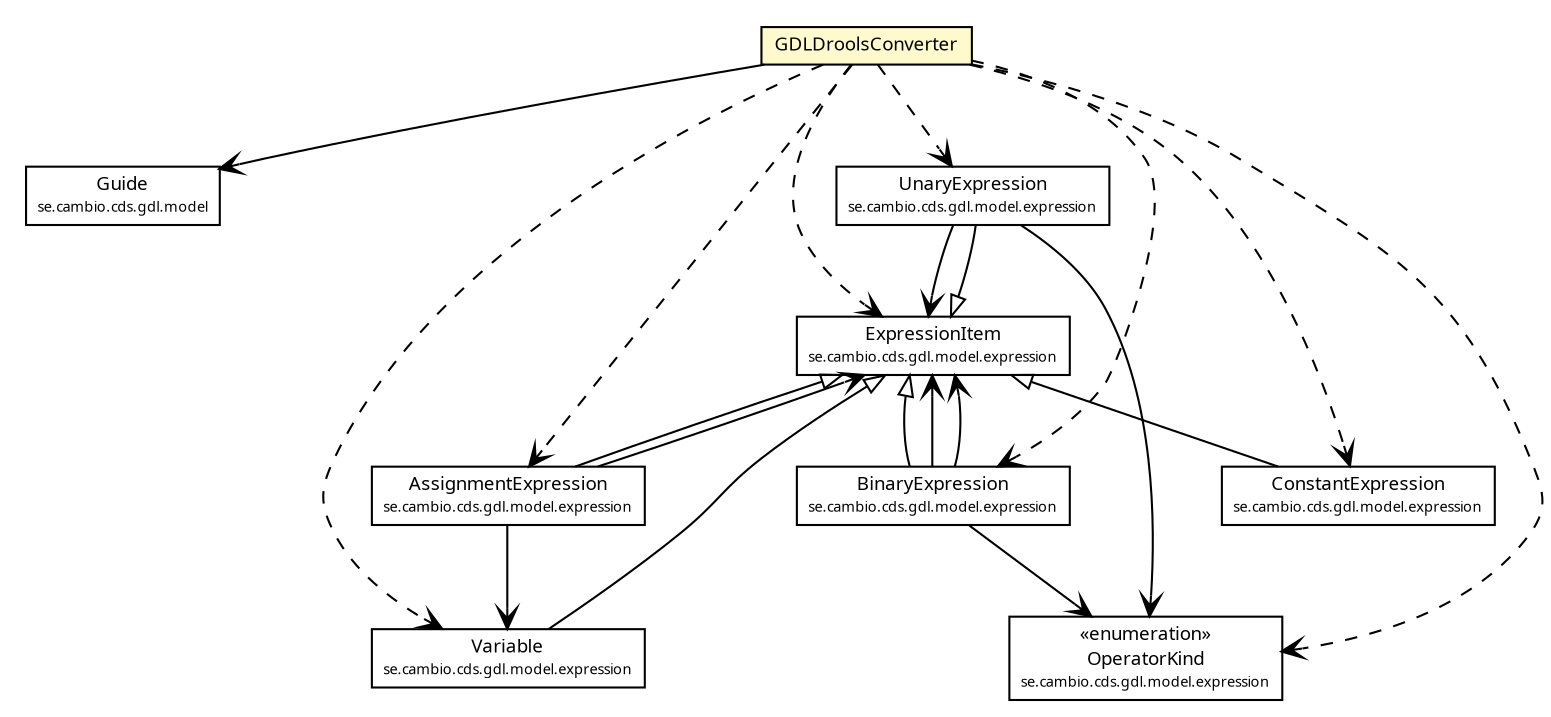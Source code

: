 #!/usr/local/bin/dot
#
# Class diagram 
# Generated by UMLGraph version R5_6 (http://www.umlgraph.org/)
#

digraph G {
	edge [fontname="Trebuchet MS",fontsize=10,labelfontname="Trebuchet MS",labelfontsize=10];
	node [fontname="Trebuchet MS",fontsize=10,shape=plaintext];
	nodesep=0.25;
	ranksep=0.5;
	// se.cambio.cds.gdl.model.Guide
	c198166 [label=<<table title="se.cambio.cds.gdl.model.Guide" border="0" cellborder="1" cellspacing="0" cellpadding="2" port="p" href="../../model/Guide.html">
		<tr><td><table border="0" cellspacing="0" cellpadding="1">
<tr><td align="center" balign="center"><font face="Trebuchet MS"> Guide </font></td></tr>
<tr><td align="center" balign="center"><font face="Trebuchet MS" point-size="7.0"> se.cambio.cds.gdl.model </font></td></tr>
		</table></td></tr>
		</table>>, URL="../../model/Guide.html", fontname="Trebuchet MS", fontcolor="black", fontsize=9.0];
	// se.cambio.cds.gdl.model.expression.Variable
	c198172 [label=<<table title="se.cambio.cds.gdl.model.expression.Variable" border="0" cellborder="1" cellspacing="0" cellpadding="2" port="p" href="../../model/expression/Variable.html">
		<tr><td><table border="0" cellspacing="0" cellpadding="1">
<tr><td align="center" balign="center"><font face="Trebuchet MS"> Variable </font></td></tr>
<tr><td align="center" balign="center"><font face="Trebuchet MS" point-size="7.0"> se.cambio.cds.gdl.model.expression </font></td></tr>
		</table></td></tr>
		</table>>, URL="../../model/expression/Variable.html", fontname="Trebuchet MS", fontcolor="black", fontsize=9.0];
	// se.cambio.cds.gdl.model.expression.UnaryExpression
	c198173 [label=<<table title="se.cambio.cds.gdl.model.expression.UnaryExpression" border="0" cellborder="1" cellspacing="0" cellpadding="2" port="p" href="../../model/expression/UnaryExpression.html">
		<tr><td><table border="0" cellspacing="0" cellpadding="1">
<tr><td align="center" balign="center"><font face="Trebuchet MS"> UnaryExpression </font></td></tr>
<tr><td align="center" balign="center"><font face="Trebuchet MS" point-size="7.0"> se.cambio.cds.gdl.model.expression </font></td></tr>
		</table></td></tr>
		</table>>, URL="../../model/expression/UnaryExpression.html", fontname="Trebuchet MS", fontcolor="black", fontsize=9.0];
	// se.cambio.cds.gdl.model.expression.OperatorKind
	c198177 [label=<<table title="se.cambio.cds.gdl.model.expression.OperatorKind" border="0" cellborder="1" cellspacing="0" cellpadding="2" port="p" href="../../model/expression/OperatorKind.html">
		<tr><td><table border="0" cellspacing="0" cellpadding="1">
<tr><td align="center" balign="center"> &#171;enumeration&#187; </td></tr>
<tr><td align="center" balign="center"><font face="Trebuchet MS"> OperatorKind </font></td></tr>
<tr><td align="center" balign="center"><font face="Trebuchet MS" point-size="7.0"> se.cambio.cds.gdl.model.expression </font></td></tr>
		</table></td></tr>
		</table>>, URL="../../model/expression/OperatorKind.html", fontname="Trebuchet MS", fontcolor="black", fontsize=9.0];
	// se.cambio.cds.gdl.model.expression.ExpressionItem
	c198179 [label=<<table title="se.cambio.cds.gdl.model.expression.ExpressionItem" border="0" cellborder="1" cellspacing="0" cellpadding="2" port="p" href="../../model/expression/ExpressionItem.html">
		<tr><td><table border="0" cellspacing="0" cellpadding="1">
<tr><td align="center" balign="center"><font face="Trebuchet MS"> ExpressionItem </font></td></tr>
<tr><td align="center" balign="center"><font face="Trebuchet MS" point-size="7.0"> se.cambio.cds.gdl.model.expression </font></td></tr>
		</table></td></tr>
		</table>>, URL="../../model/expression/ExpressionItem.html", fontname="Trebuchet MS", fontcolor="black", fontsize=9.0];
	// se.cambio.cds.gdl.model.expression.ConstantExpression
	c198181 [label=<<table title="se.cambio.cds.gdl.model.expression.ConstantExpression" border="0" cellborder="1" cellspacing="0" cellpadding="2" port="p" href="../../model/expression/ConstantExpression.html">
		<tr><td><table border="0" cellspacing="0" cellpadding="1">
<tr><td align="center" balign="center"><font face="Trebuchet MS"> ConstantExpression </font></td></tr>
<tr><td align="center" balign="center"><font face="Trebuchet MS" point-size="7.0"> se.cambio.cds.gdl.model.expression </font></td></tr>
		</table></td></tr>
		</table>>, URL="../../model/expression/ConstantExpression.html", fontname="Trebuchet MS", fontcolor="black", fontsize=9.0];
	// se.cambio.cds.gdl.model.expression.BinaryExpression
	c198184 [label=<<table title="se.cambio.cds.gdl.model.expression.BinaryExpression" border="0" cellborder="1" cellspacing="0" cellpadding="2" port="p" href="../../model/expression/BinaryExpression.html">
		<tr><td><table border="0" cellspacing="0" cellpadding="1">
<tr><td align="center" balign="center"><font face="Trebuchet MS"> BinaryExpression </font></td></tr>
<tr><td align="center" balign="center"><font face="Trebuchet MS" point-size="7.0"> se.cambio.cds.gdl.model.expression </font></td></tr>
		</table></td></tr>
		</table>>, URL="../../model/expression/BinaryExpression.html", fontname="Trebuchet MS", fontcolor="black", fontsize=9.0];
	// se.cambio.cds.gdl.model.expression.AssignmentExpression
	c198185 [label=<<table title="se.cambio.cds.gdl.model.expression.AssignmentExpression" border="0" cellborder="1" cellspacing="0" cellpadding="2" port="p" href="../../model/expression/AssignmentExpression.html">
		<tr><td><table border="0" cellspacing="0" cellpadding="1">
<tr><td align="center" balign="center"><font face="Trebuchet MS"> AssignmentExpression </font></td></tr>
<tr><td align="center" balign="center"><font face="Trebuchet MS" point-size="7.0"> se.cambio.cds.gdl.model.expression </font></td></tr>
		</table></td></tr>
		</table>>, URL="../../model/expression/AssignmentExpression.html", fontname="Trebuchet MS", fontcolor="black", fontsize=9.0];
	// se.cambio.cds.gdl.converters.drools.GDLDroolsConverter
	c198518 [label=<<table title="se.cambio.cds.gdl.converters.drools.GDLDroolsConverter" border="0" cellborder="1" cellspacing="0" cellpadding="2" port="p" bgcolor="lemonChiffon" href="./GDLDroolsConverter.html">
		<tr><td><table border="0" cellspacing="0" cellpadding="1">
<tr><td align="center" balign="center"><font face="Trebuchet MS"> GDLDroolsConverter </font></td></tr>
		</table></td></tr>
		</table>>, URL="./GDLDroolsConverter.html", fontname="Trebuchet MS", fontcolor="black", fontsize=9.0];
	//se.cambio.cds.gdl.model.expression.Variable extends se.cambio.cds.gdl.model.expression.ExpressionItem
	c198179:p -> c198172:p [dir=back,arrowtail=empty];
	//se.cambio.cds.gdl.model.expression.UnaryExpression extends se.cambio.cds.gdl.model.expression.ExpressionItem
	c198179:p -> c198173:p [dir=back,arrowtail=empty];
	//se.cambio.cds.gdl.model.expression.ConstantExpression extends se.cambio.cds.gdl.model.expression.ExpressionItem
	c198179:p -> c198181:p [dir=back,arrowtail=empty];
	//se.cambio.cds.gdl.model.expression.BinaryExpression extends se.cambio.cds.gdl.model.expression.ExpressionItem
	c198179:p -> c198184:p [dir=back,arrowtail=empty];
	//se.cambio.cds.gdl.model.expression.AssignmentExpression extends se.cambio.cds.gdl.model.expression.ExpressionItem
	c198179:p -> c198185:p [dir=back,arrowtail=empty];
	// se.cambio.cds.gdl.model.expression.UnaryExpression NAVASSOC se.cambio.cds.gdl.model.expression.ExpressionItem
	c198173:p -> c198179:p [taillabel="", label="", headlabel="", fontname="Trebuchet MS", fontcolor="black", fontsize=10.0, color="black", arrowhead=open];
	// se.cambio.cds.gdl.model.expression.UnaryExpression NAVASSOC se.cambio.cds.gdl.model.expression.OperatorKind
	c198173:p -> c198177:p [taillabel="", label="", headlabel="", fontname="Trebuchet MS", fontcolor="black", fontsize=10.0, color="black", arrowhead=open];
	// se.cambio.cds.gdl.model.expression.BinaryExpression NAVASSOC se.cambio.cds.gdl.model.expression.ExpressionItem
	c198184:p -> c198179:p [taillabel="", label="", headlabel="", fontname="Trebuchet MS", fontcolor="black", fontsize=10.0, color="black", arrowhead=open];
	// se.cambio.cds.gdl.model.expression.BinaryExpression NAVASSOC se.cambio.cds.gdl.model.expression.ExpressionItem
	c198184:p -> c198179:p [taillabel="", label="", headlabel="", fontname="Trebuchet MS", fontcolor="black", fontsize=10.0, color="black", arrowhead=open];
	// se.cambio.cds.gdl.model.expression.BinaryExpression NAVASSOC se.cambio.cds.gdl.model.expression.OperatorKind
	c198184:p -> c198177:p [taillabel="", label="", headlabel="", fontname="Trebuchet MS", fontcolor="black", fontsize=10.0, color="black", arrowhead=open];
	// se.cambio.cds.gdl.model.expression.AssignmentExpression NAVASSOC se.cambio.cds.gdl.model.expression.Variable
	c198185:p -> c198172:p [taillabel="", label="", headlabel="", fontname="Trebuchet MS", fontcolor="black", fontsize=10.0, color="black", arrowhead=open];
	// se.cambio.cds.gdl.model.expression.AssignmentExpression NAVASSOC se.cambio.cds.gdl.model.expression.ExpressionItem
	c198185:p -> c198179:p [taillabel="", label="", headlabel="", fontname="Trebuchet MS", fontcolor="black", fontsize=10.0, color="black", arrowhead=open];
	// se.cambio.cds.gdl.converters.drools.GDLDroolsConverter NAVASSOC se.cambio.cds.gdl.model.Guide
	c198518:p -> c198166:p [taillabel="", label="", headlabel="", fontname="Trebuchet MS", fontcolor="black", fontsize=10.0, color="black", arrowhead=open];
	// se.cambio.cds.gdl.converters.drools.GDLDroolsConverter DEPEND se.cambio.cds.gdl.model.expression.UnaryExpression
	c198518:p -> c198173:p [taillabel="", label="", headlabel="", fontname="Trebuchet MS", fontcolor="black", fontsize=10.0, color="black", arrowhead=open, style=dashed];
	// se.cambio.cds.gdl.converters.drools.GDLDroolsConverter DEPEND se.cambio.cds.gdl.model.expression.BinaryExpression
	c198518:p -> c198184:p [taillabel="", label="", headlabel="", fontname="Trebuchet MS", fontcolor="black", fontsize=10.0, color="black", arrowhead=open, style=dashed];
	// se.cambio.cds.gdl.converters.drools.GDLDroolsConverter DEPEND se.cambio.cds.gdl.model.expression.Variable
	c198518:p -> c198172:p [taillabel="", label="", headlabel="", fontname="Trebuchet MS", fontcolor="black", fontsize=10.0, color="black", arrowhead=open, style=dashed];
	// se.cambio.cds.gdl.converters.drools.GDLDroolsConverter DEPEND se.cambio.cds.gdl.model.expression.ConstantExpression
	c198518:p -> c198181:p [taillabel="", label="", headlabel="", fontname="Trebuchet MS", fontcolor="black", fontsize=10.0, color="black", arrowhead=open, style=dashed];
	// se.cambio.cds.gdl.converters.drools.GDLDroolsConverter DEPEND se.cambio.cds.gdl.model.expression.ExpressionItem
	c198518:p -> c198179:p [taillabel="", label="", headlabel="", fontname="Trebuchet MS", fontcolor="black", fontsize=10.0, color="black", arrowhead=open, style=dashed];
	// se.cambio.cds.gdl.converters.drools.GDLDroolsConverter DEPEND se.cambio.cds.gdl.model.expression.AssignmentExpression
	c198518:p -> c198185:p [taillabel="", label="", headlabel="", fontname="Trebuchet MS", fontcolor="black", fontsize=10.0, color="black", arrowhead=open, style=dashed];
	// se.cambio.cds.gdl.converters.drools.GDLDroolsConverter DEPEND se.cambio.cds.gdl.model.expression.OperatorKind
	c198518:p -> c198177:p [taillabel="", label="", headlabel="", fontname="Trebuchet MS", fontcolor="black", fontsize=10.0, color="black", arrowhead=open, style=dashed];
}

